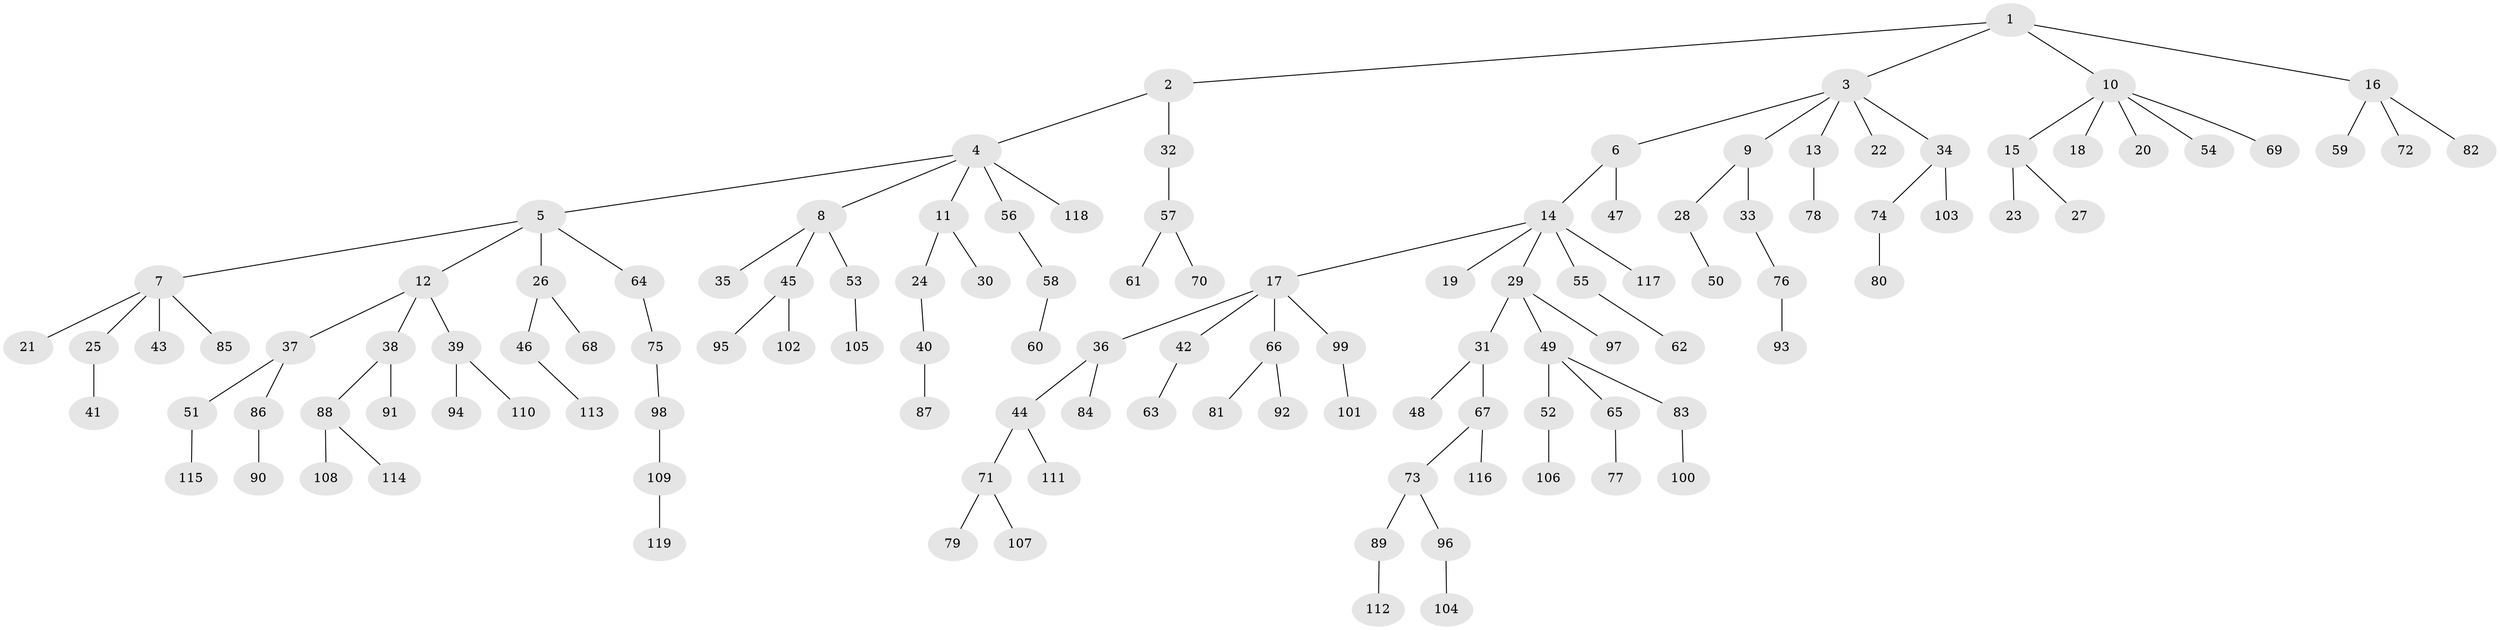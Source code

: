 // Generated by graph-tools (version 1.1) at 2025/02/03/09/25 03:02:23]
// undirected, 119 vertices, 118 edges
graph export_dot {
graph [start="1"]
  node [color=gray90,style=filled];
  1;
  2;
  3;
  4;
  5;
  6;
  7;
  8;
  9;
  10;
  11;
  12;
  13;
  14;
  15;
  16;
  17;
  18;
  19;
  20;
  21;
  22;
  23;
  24;
  25;
  26;
  27;
  28;
  29;
  30;
  31;
  32;
  33;
  34;
  35;
  36;
  37;
  38;
  39;
  40;
  41;
  42;
  43;
  44;
  45;
  46;
  47;
  48;
  49;
  50;
  51;
  52;
  53;
  54;
  55;
  56;
  57;
  58;
  59;
  60;
  61;
  62;
  63;
  64;
  65;
  66;
  67;
  68;
  69;
  70;
  71;
  72;
  73;
  74;
  75;
  76;
  77;
  78;
  79;
  80;
  81;
  82;
  83;
  84;
  85;
  86;
  87;
  88;
  89;
  90;
  91;
  92;
  93;
  94;
  95;
  96;
  97;
  98;
  99;
  100;
  101;
  102;
  103;
  104;
  105;
  106;
  107;
  108;
  109;
  110;
  111;
  112;
  113;
  114;
  115;
  116;
  117;
  118;
  119;
  1 -- 2;
  1 -- 3;
  1 -- 10;
  1 -- 16;
  2 -- 4;
  2 -- 32;
  3 -- 6;
  3 -- 9;
  3 -- 13;
  3 -- 22;
  3 -- 34;
  4 -- 5;
  4 -- 8;
  4 -- 11;
  4 -- 56;
  4 -- 118;
  5 -- 7;
  5 -- 12;
  5 -- 26;
  5 -- 64;
  6 -- 14;
  6 -- 47;
  7 -- 21;
  7 -- 25;
  7 -- 43;
  7 -- 85;
  8 -- 35;
  8 -- 45;
  8 -- 53;
  9 -- 28;
  9 -- 33;
  10 -- 15;
  10 -- 18;
  10 -- 20;
  10 -- 54;
  10 -- 69;
  11 -- 24;
  11 -- 30;
  12 -- 37;
  12 -- 38;
  12 -- 39;
  13 -- 78;
  14 -- 17;
  14 -- 19;
  14 -- 29;
  14 -- 55;
  14 -- 117;
  15 -- 23;
  15 -- 27;
  16 -- 59;
  16 -- 72;
  16 -- 82;
  17 -- 36;
  17 -- 42;
  17 -- 66;
  17 -- 99;
  24 -- 40;
  25 -- 41;
  26 -- 46;
  26 -- 68;
  28 -- 50;
  29 -- 31;
  29 -- 49;
  29 -- 97;
  31 -- 48;
  31 -- 67;
  32 -- 57;
  33 -- 76;
  34 -- 74;
  34 -- 103;
  36 -- 44;
  36 -- 84;
  37 -- 51;
  37 -- 86;
  38 -- 88;
  38 -- 91;
  39 -- 94;
  39 -- 110;
  40 -- 87;
  42 -- 63;
  44 -- 71;
  44 -- 111;
  45 -- 95;
  45 -- 102;
  46 -- 113;
  49 -- 52;
  49 -- 65;
  49 -- 83;
  51 -- 115;
  52 -- 106;
  53 -- 105;
  55 -- 62;
  56 -- 58;
  57 -- 61;
  57 -- 70;
  58 -- 60;
  64 -- 75;
  65 -- 77;
  66 -- 81;
  66 -- 92;
  67 -- 73;
  67 -- 116;
  71 -- 79;
  71 -- 107;
  73 -- 89;
  73 -- 96;
  74 -- 80;
  75 -- 98;
  76 -- 93;
  83 -- 100;
  86 -- 90;
  88 -- 108;
  88 -- 114;
  89 -- 112;
  96 -- 104;
  98 -- 109;
  99 -- 101;
  109 -- 119;
}
